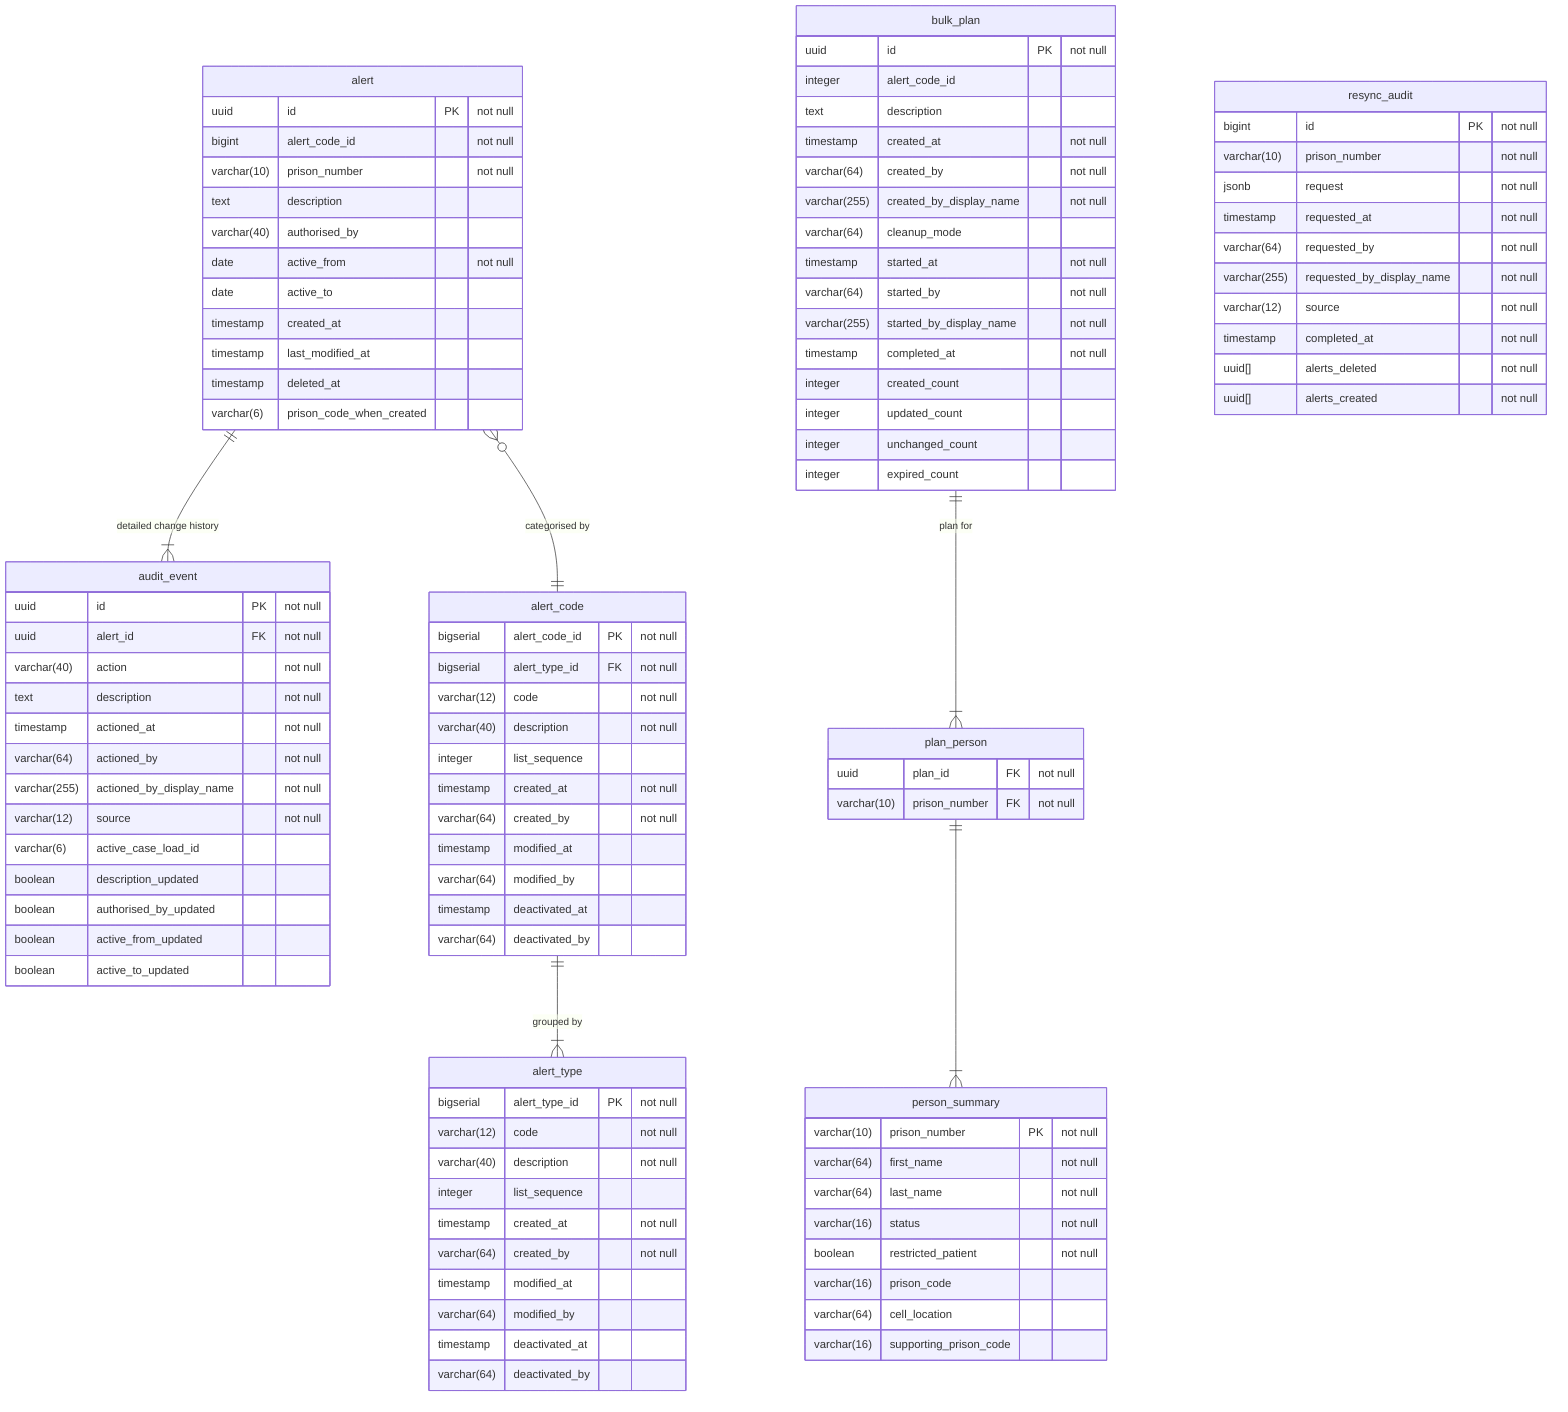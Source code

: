 erDiagram
    alert one to one or more audit_event : "detailed change history"
    alert many to one alert_code : "categorised by"
    alert_code one to one or more alert_type : "grouped by"
    bulk_plan one to one or more plan_person : "plan for"
    plan_person one to one or more person_summary : ""

    alert {
        uuid id PK "not null"
        bigint alert_code_id "not null"
        varchar(10) prison_number "not null"
        text description
        varchar(40) authorised_by
        date active_from "not null"
        date active_to
        timestamp created_at
        timestamp last_modified_at
        timestamp deleted_at
        varchar(6) prison_code_when_created
    }

    audit_event {
        uuid id PK "not null"
        uuid alert_id FK "not null"
        varchar(40) action "not null"
        text description "not null"
        timestamp actioned_at "not null"
        varchar(64) actioned_by "not null"
        varchar(255) actioned_by_display_name "not null"
        varchar(12) source "not null"
        varchar(6) active_case_load_id
        boolean description_updated
        boolean authorised_by_updated
        boolean active_from_updated
        boolean active_to_updated
    }

    alert_code {
        bigserial alert_code_id PK "not null"
        bigserial alert_type_id FK "not null"
        varchar(12) code "not null"
        varchar(40) description "not null"
        integer list_sequence
        timestamp created_at "not null"
        varchar(64) created_by "not null"
        timestamp modified_at
        varchar(64) modified_by
        timestamp deactivated_at
        varchar(64) deactivated_by
    }

    alert_type {
        bigserial alert_type_id PK "not null"
        varchar(12) code "not null"
        varchar(40) description "not null"
        integer list_sequence
        timestamp created_at "not null"
        varchar(64) created_by "not null"
        timestamp modified_at
        varchar(64) modified_by
        timestamp deactivated_at
        varchar(64) deactivated_by
    }

    bulk_plan {
        uuid id PK "not null"
        integer alert_code_id
        text description
        timestamp created_at "not null"
        varchar(64) created_by "not null"
        varchar(255) created_by_display_name "not null"
        varchar(64) cleanup_mode
        timestamp started_at "not null"
        varchar(64) started_by "not null"
        varchar(255) started_by_display_name "not null"
        timestamp completed_at "not null"
        integer created_count
        integer updated_count
        integer unchanged_count
        integer expired_count
    }

    plan_person {
        uuid plan_id FK "not null"
        varchar(10) prison_number FK "not null"
    }

    person_summary {
        varchar(10) prison_number PK "not null"
        varchar(64) first_name "not null"
        varchar(64) last_name "not null"
        varchar(16) status "not null"
        boolean restricted_patient "not null"
        varchar(16) prison_code
        varchar(64) cell_location
        varchar(16) supporting_prison_code
    }

    resync_audit {
        bigint id PK "not null"
        varchar(10) prison_number "not null"
        jsonb request "not null"
        timestamp requested_at "not null"
        varchar(64) requested_by "not null"
        varchar(255) requested_by_display_name "not null"
        varchar(12) source "not null"
        timestamp completed_at "not null"
        uuid[] alerts_deleted "not null"
        uuid[] alerts_created "not null"
    }